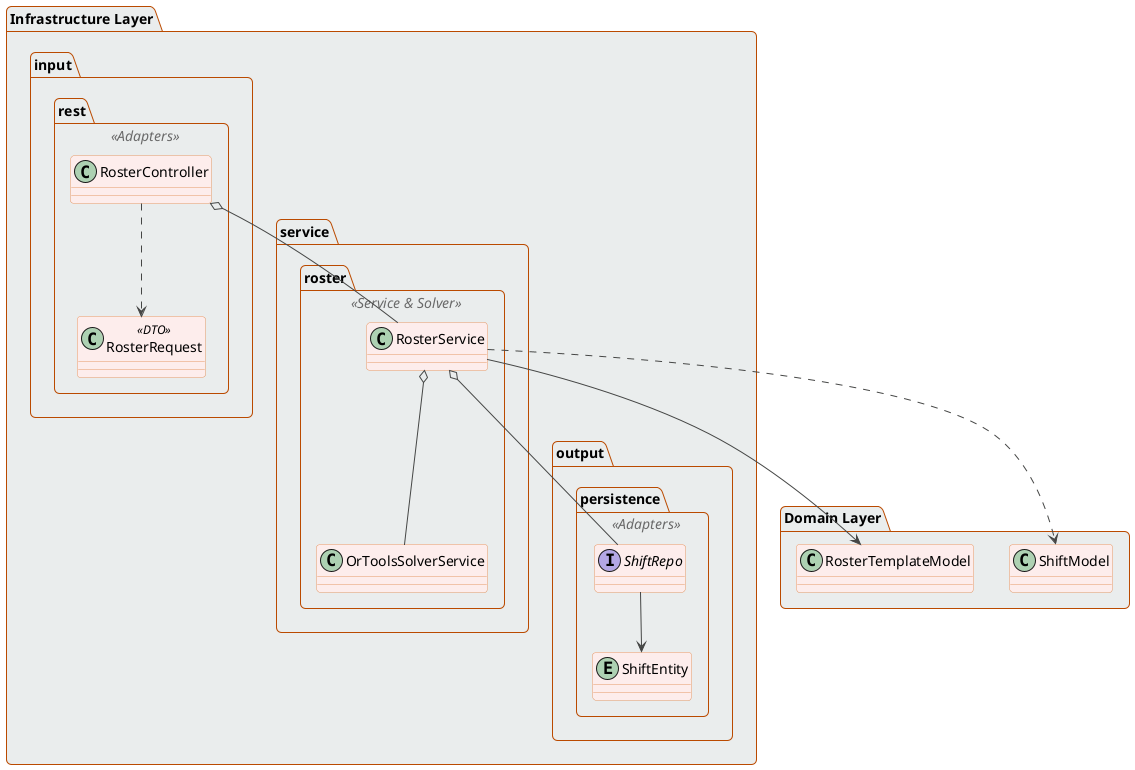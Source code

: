 @startuml
!theme vibrant

skinparam package {
    roundCorner 10
    borderColor #5D6D7E
    backgroundColor #EAEDED
}

package "Domain Layer" {
    skinparam class {
        borderColor #AF7AC5
        backgroundColor #E8DAEF
    }
    class ShiftModel
    class RosterTemplateModel
}

package "Infrastructure Layer" {
    skinparam package {
        borderColor #BA4A00
    }
    package "input.rest" <<Adapters>> {
        skinparam class {
            borderColor #E59866
            backgroundColor #FDEDEC
        }
        class RosterController
        class RosterRequest <<DTO>>
    }

    package "service.roster" <<Service & Solver>> {
         skinparam class {
            borderColor #27AE60
            backgroundColor #D5F5E3
        }
        class RosterService
        class OrToolsSolverService
    }

    package "output.persistence" <<Adapters>> {
        skinparam class {
            borderColor #E59866
            backgroundColor #FDEDEC
        }
        interface ShiftRepo
        entity ShiftEntity
    }
}


' Định nghĩa các liên kết rõ ràng
' 1. Controller nhận request và gọi Service
RosterController o-- RosterService
RosterController ..> RosterRequest

' 2. RosterService điều phối, gọi Solver và Repo
RosterService o-- OrToolsSolverService
RosterService o-- ShiftRepo
RosterService --> RosterTemplateModel


' 4. Repository tương tác với Entity
ShiftRepo --> ShiftEntity
' RosterService sau khi có kết quả sẽ làm việc với ShiftModel để lưu
RosterService ..> ShiftModel

@enduml